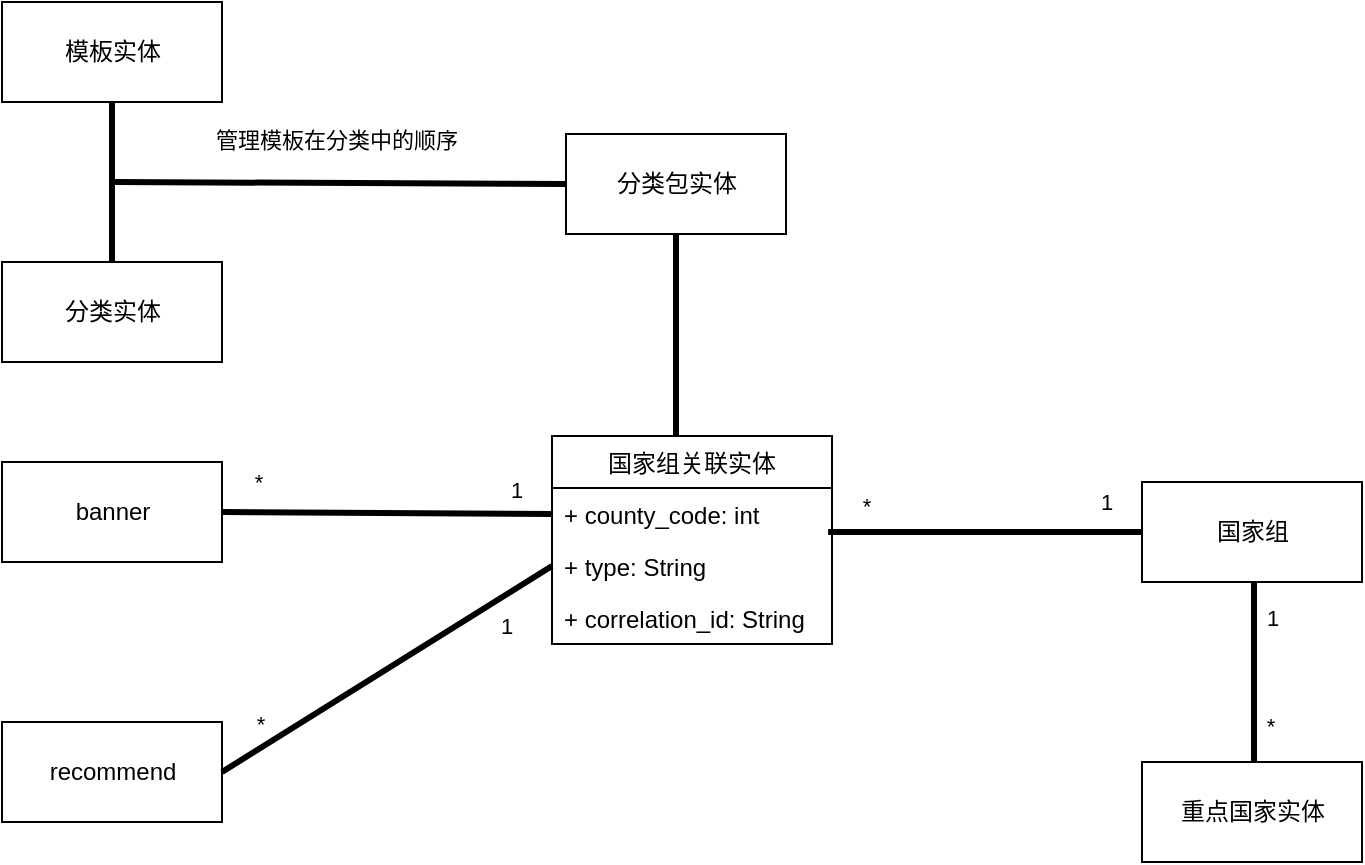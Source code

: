 <mxfile version="20.5.1" type="github">
  <diagram id="C5RBs43oDa-KdzZeNtuy" name="Page-1">
    <mxGraphModel dx="1108" dy="450" grid="1" gridSize="10" guides="1" tooltips="1" connect="1" arrows="1" fold="1" page="1" pageScale="1" pageWidth="827" pageHeight="1169" math="0" shadow="0">
      <root>
        <mxCell id="WIyWlLk6GJQsqaUBKTNV-0" />
        <mxCell id="WIyWlLk6GJQsqaUBKTNV-1" parent="WIyWlLk6GJQsqaUBKTNV-0" />
        <mxCell id="w4__F5kp-EsOVCK1CEQs-0" value="模板实体" style="html=1;" parent="WIyWlLk6GJQsqaUBKTNV-1" vertex="1">
          <mxGeometry x="30" y="70" width="110" height="50" as="geometry" />
        </mxCell>
        <mxCell id="w4__F5kp-EsOVCK1CEQs-1" value="分类实体" style="html=1;" parent="WIyWlLk6GJQsqaUBKTNV-1" vertex="1">
          <mxGeometry x="30" y="200" width="110" height="50" as="geometry" />
        </mxCell>
        <mxCell id="w4__F5kp-EsOVCK1CEQs-3" value="recommend" style="html=1;" parent="WIyWlLk6GJQsqaUBKTNV-1" vertex="1">
          <mxGeometry x="30" y="430" width="110" height="50" as="geometry" />
        </mxCell>
        <mxCell id="w4__F5kp-EsOVCK1CEQs-5" value="banner" style="html=1;" parent="WIyWlLk6GJQsqaUBKTNV-1" vertex="1">
          <mxGeometry x="30" y="300" width="110" height="50" as="geometry" />
        </mxCell>
        <mxCell id="w4__F5kp-EsOVCK1CEQs-11" value="分类包实体" style="html=1;" parent="WIyWlLk6GJQsqaUBKTNV-1" vertex="1">
          <mxGeometry x="312" y="136" width="110" height="50" as="geometry" />
        </mxCell>
        <mxCell id="w4__F5kp-EsOVCK1CEQs-17" value="管理模板在分类中的顺序" style="endArrow=none;startArrow=none;endFill=0;startFill=0;endSize=8;html=1;verticalAlign=bottom;labelBackgroundColor=none;strokeWidth=3;rounded=0;exitX=0;exitY=0.5;exitDx=0;exitDy=0;" parent="WIyWlLk6GJQsqaUBKTNV-1" source="w4__F5kp-EsOVCK1CEQs-11" edge="1">
          <mxGeometry x="0.022" y="-12" width="160" relative="1" as="geometry">
            <mxPoint x="330" y="160" as="sourcePoint" />
            <mxPoint x="86" y="160" as="targetPoint" />
            <mxPoint as="offset" />
          </mxGeometry>
        </mxCell>
        <mxCell id="w4__F5kp-EsOVCK1CEQs-19" value="" style="endArrow=none;startArrow=none;endFill=0;startFill=0;endSize=8;html=1;verticalAlign=bottom;labelBackgroundColor=none;strokeWidth=3;rounded=0;exitX=1;exitY=0.5;exitDx=0;exitDy=0;entryX=0;entryY=0.5;entryDx=0;entryDy=0;" parent="WIyWlLk6GJQsqaUBKTNV-1" source="w4__F5kp-EsOVCK1CEQs-5" target="w4__F5kp-EsOVCK1CEQs-34" edge="1">
          <mxGeometry width="160" relative="1" as="geometry">
            <mxPoint x="160" y="320" as="sourcePoint" />
            <mxPoint x="320" y="325" as="targetPoint" />
          </mxGeometry>
        </mxCell>
        <mxCell id="w4__F5kp-EsOVCK1CEQs-24" value="1" style="edgeLabel;html=1;align=center;verticalAlign=middle;resizable=0;points=[];" parent="w4__F5kp-EsOVCK1CEQs-19" vertex="1" connectable="0">
          <mxGeometry x="0.778" relative="1" as="geometry">
            <mxPoint y="-12" as="offset" />
          </mxGeometry>
        </mxCell>
        <mxCell id="w4__F5kp-EsOVCK1CEQs-25" value="*" style="edgeLabel;html=1;align=center;verticalAlign=middle;resizable=0;points=[];" parent="w4__F5kp-EsOVCK1CEQs-19" vertex="1" connectable="0">
          <mxGeometry x="-0.789" y="1" relative="1" as="geometry">
            <mxPoint y="-14" as="offset" />
          </mxGeometry>
        </mxCell>
        <mxCell id="w4__F5kp-EsOVCK1CEQs-26" value="" style="endArrow=none;startArrow=none;endFill=0;startFill=0;endSize=8;html=1;verticalAlign=bottom;labelBackgroundColor=none;strokeWidth=3;rounded=0;exitX=1;exitY=0.5;exitDx=0;exitDy=0;entryX=0;entryY=0.5;entryDx=0;entryDy=0;" parent="WIyWlLk6GJQsqaUBKTNV-1" source="w4__F5kp-EsOVCK1CEQs-3" target="w4__F5kp-EsOVCK1CEQs-35" edge="1">
          <mxGeometry width="160" relative="1" as="geometry">
            <mxPoint x="210" y="430" as="sourcePoint" />
            <mxPoint x="375" y="350" as="targetPoint" />
          </mxGeometry>
        </mxCell>
        <mxCell id="w4__F5kp-EsOVCK1CEQs-27" value="1" style="edgeLabel;html=1;align=center;verticalAlign=middle;resizable=0;points=[];" parent="w4__F5kp-EsOVCK1CEQs-26" vertex="1" connectable="0">
          <mxGeometry x="0.671" y="-4" relative="1" as="geometry">
            <mxPoint x="2" y="9" as="offset" />
          </mxGeometry>
        </mxCell>
        <mxCell id="w4__F5kp-EsOVCK1CEQs-28" value="*" style="edgeLabel;html=1;align=center;verticalAlign=middle;resizable=0;points=[];" parent="w4__F5kp-EsOVCK1CEQs-26" vertex="1" connectable="0">
          <mxGeometry x="-0.781" y="-1" relative="1" as="geometry">
            <mxPoint y="-14" as="offset" />
          </mxGeometry>
        </mxCell>
        <mxCell id="w4__F5kp-EsOVCK1CEQs-32" value="重点国家实体" style="html=1;" parent="WIyWlLk6GJQsqaUBKTNV-1" vertex="1">
          <mxGeometry x="600" y="450" width="110" height="50" as="geometry" />
        </mxCell>
        <mxCell id="w4__F5kp-EsOVCK1CEQs-33" value="国家组关联实体" style="swimlane;fontStyle=0;childLayout=stackLayout;horizontal=1;startSize=26;fillColor=none;horizontalStack=0;resizeParent=1;resizeParentMax=0;resizeLast=0;collapsible=1;marginBottom=0;" parent="WIyWlLk6GJQsqaUBKTNV-1" vertex="1">
          <mxGeometry x="305" y="287" width="140" height="104" as="geometry" />
        </mxCell>
        <mxCell id="w4__F5kp-EsOVCK1CEQs-34" value="+ county_code: int" style="text;strokeColor=none;fillColor=none;align=left;verticalAlign=top;spacingLeft=4;spacingRight=4;overflow=hidden;rotatable=0;points=[[0,0.5],[1,0.5]];portConstraint=eastwest;" parent="w4__F5kp-EsOVCK1CEQs-33" vertex="1">
          <mxGeometry y="26" width="140" height="26" as="geometry" />
        </mxCell>
        <mxCell id="w4__F5kp-EsOVCK1CEQs-35" value="+ type: String" style="text;strokeColor=none;fillColor=none;align=left;verticalAlign=top;spacingLeft=4;spacingRight=4;overflow=hidden;rotatable=0;points=[[0,0.5],[1,0.5]];portConstraint=eastwest;" parent="w4__F5kp-EsOVCK1CEQs-33" vertex="1">
          <mxGeometry y="52" width="140" height="26" as="geometry" />
        </mxCell>
        <mxCell id="w4__F5kp-EsOVCK1CEQs-36" value="+ correlation_id: String" style="text;strokeColor=none;fillColor=none;align=left;verticalAlign=top;spacingLeft=4;spacingRight=4;overflow=hidden;rotatable=0;points=[[0,0.5],[1,0.5]];portConstraint=eastwest;" parent="w4__F5kp-EsOVCK1CEQs-33" vertex="1">
          <mxGeometry y="78" width="140" height="26" as="geometry" />
        </mxCell>
        <mxCell id="yfTiZxbuVWKOfjH46kPi-0" value="" style="endArrow=none;startArrow=none;endFill=0;startFill=0;endSize=8;html=1;verticalAlign=bottom;labelBackgroundColor=none;strokeWidth=3;rounded=0;exitX=0.5;exitY=1;exitDx=0;exitDy=0;" edge="1" parent="WIyWlLk6GJQsqaUBKTNV-1" source="w4__F5kp-EsOVCK1CEQs-0" target="w4__F5kp-EsOVCK1CEQs-1">
          <mxGeometry width="160" relative="1" as="geometry">
            <mxPoint x="150" y="140" as="sourcePoint" />
            <mxPoint x="310" y="140" as="targetPoint" />
          </mxGeometry>
        </mxCell>
        <mxCell id="yfTiZxbuVWKOfjH46kPi-1" value="" style="endArrow=none;startArrow=none;endFill=0;startFill=0;endSize=8;html=1;verticalAlign=bottom;labelBackgroundColor=none;strokeWidth=3;rounded=0;entryX=0.443;entryY=0;entryDx=0;entryDy=0;entryPerimeter=0;" edge="1" parent="WIyWlLk6GJQsqaUBKTNV-1" source="w4__F5kp-EsOVCK1CEQs-11" target="w4__F5kp-EsOVCK1CEQs-33">
          <mxGeometry width="160" relative="1" as="geometry">
            <mxPoint x="550" y="140" as="sourcePoint" />
            <mxPoint x="710" y="140" as="targetPoint" />
          </mxGeometry>
        </mxCell>
        <mxCell id="yfTiZxbuVWKOfjH46kPi-2" value="国家组" style="html=1;" vertex="1" parent="WIyWlLk6GJQsqaUBKTNV-1">
          <mxGeometry x="600" y="310" width="110" height="50" as="geometry" />
        </mxCell>
        <mxCell id="yfTiZxbuVWKOfjH46kPi-3" value="" style="endArrow=none;startArrow=none;endFill=0;startFill=0;endSize=8;html=1;verticalAlign=bottom;labelBackgroundColor=none;strokeWidth=3;rounded=0;exitX=0.986;exitY=-0.154;exitDx=0;exitDy=0;exitPerimeter=0;entryX=0;entryY=0.5;entryDx=0;entryDy=0;" edge="1" parent="WIyWlLk6GJQsqaUBKTNV-1" source="w4__F5kp-EsOVCK1CEQs-35" target="yfTiZxbuVWKOfjH46kPi-2">
          <mxGeometry width="160" relative="1" as="geometry">
            <mxPoint x="490" y="240" as="sourcePoint" />
            <mxPoint x="650" y="240" as="targetPoint" />
          </mxGeometry>
        </mxCell>
        <mxCell id="yfTiZxbuVWKOfjH46kPi-4" value="1" style="edgeLabel;html=1;align=center;verticalAlign=middle;resizable=0;points=[];" vertex="1" connectable="0" parent="yfTiZxbuVWKOfjH46kPi-3">
          <mxGeometry x="0.771" y="1" relative="1" as="geometry">
            <mxPoint y="-14" as="offset" />
          </mxGeometry>
        </mxCell>
        <mxCell id="yfTiZxbuVWKOfjH46kPi-5" value="*" style="edgeLabel;html=1;align=center;verticalAlign=middle;resizable=0;points=[];" vertex="1" connectable="0" parent="yfTiZxbuVWKOfjH46kPi-3">
          <mxGeometry x="-0.758" y="4" relative="1" as="geometry">
            <mxPoint y="-9" as="offset" />
          </mxGeometry>
        </mxCell>
        <mxCell id="yfTiZxbuVWKOfjH46kPi-6" value="" style="endArrow=none;startArrow=none;endFill=0;startFill=0;endSize=8;html=1;verticalAlign=bottom;labelBackgroundColor=none;strokeWidth=3;rounded=0;exitX=0.5;exitY=1;exitDx=0;exitDy=0;" edge="1" parent="WIyWlLk6GJQsqaUBKTNV-1">
          <mxGeometry width="160" relative="1" as="geometry">
            <mxPoint x="656" y="360" as="sourcePoint" />
            <mxPoint x="656" y="450" as="targetPoint" />
          </mxGeometry>
        </mxCell>
        <mxCell id="yfTiZxbuVWKOfjH46kPi-7" value="1" style="edgeLabel;html=1;align=center;verticalAlign=middle;resizable=0;points=[];" vertex="1" connectable="0" parent="yfTiZxbuVWKOfjH46kPi-6">
          <mxGeometry x="-0.6" y="-1" relative="1" as="geometry">
            <mxPoint x="10" as="offset" />
          </mxGeometry>
        </mxCell>
        <mxCell id="yfTiZxbuVWKOfjH46kPi-8" value="*" style="edgeLabel;html=1;align=center;verticalAlign=middle;resizable=0;points=[];" vertex="1" connectable="0" parent="yfTiZxbuVWKOfjH46kPi-6">
          <mxGeometry x="0.6" y="-1" relative="1" as="geometry">
            <mxPoint x="9" as="offset" />
          </mxGeometry>
        </mxCell>
      </root>
    </mxGraphModel>
  </diagram>
</mxfile>
